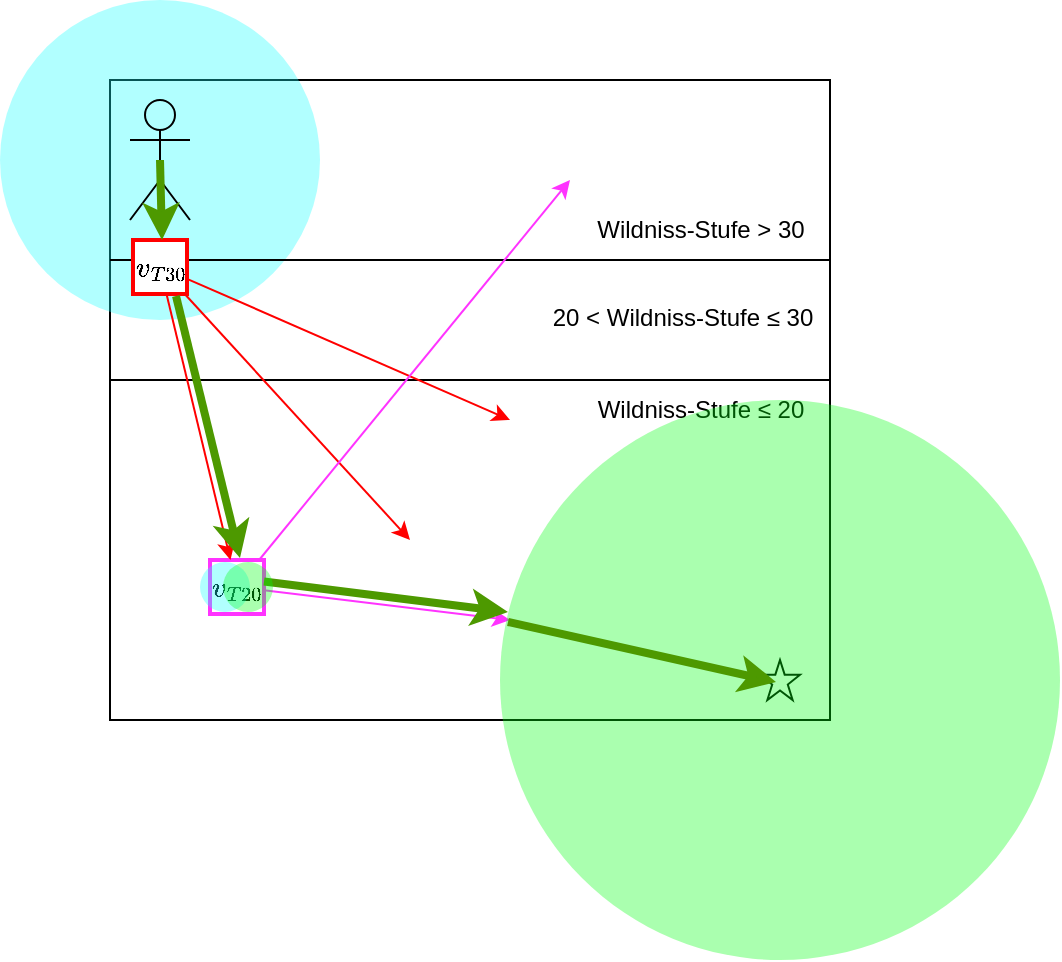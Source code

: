 <mxfile version="20.8.16" type="device"><diagram name="Page-1" id="SxaL3yo0hudAcyPlC9yZ"><mxGraphModel dx="675" dy="394" grid="1" gridSize="10" guides="1" tooltips="1" connect="1" arrows="1" fold="1" page="1" pageScale="1" pageWidth="850" pageHeight="1100" math="1" shadow="0"><root><mxCell id="0"/><mxCell id="1" parent="0"/><mxCell id="UOnJpsvzTDWiS-sRE4af-1" value="" style="rounded=0;whiteSpace=wrap;html=1;movable=1;resizable=1;rotatable=1;deletable=1;editable=1;connectable=1;" parent="1" vertex="1"><mxGeometry x="80" y="40" width="360" height="320" as="geometry"/></mxCell><mxCell id="uaTPWakBd8tU0xO8jPPb-11" value="" style="ellipse;whiteSpace=wrap;html=1;fillColor=#17FFFF55;strokeColor=none;" parent="1" vertex="1"><mxGeometry x="25" width="160" height="160" as="geometry"/></mxCell><mxCell id="UOnJpsvzTDWiS-sRE4af-3" value="" style="verticalLabelPosition=bottom;verticalAlign=top;html=1;shape=mxgraph.basic.star" parent="1" vertex="1"><mxGeometry x="405" y="330" width="20" height="20" as="geometry"/></mxCell><mxCell id="uaTPWakBd8tU0xO8jPPb-1" value="" style="endArrow=none;html=1;rounded=0;" parent="1" edge="1"><mxGeometry width="50" height="50" relative="1" as="geometry"><mxPoint x="80" y="130" as="sourcePoint"/><mxPoint x="440" y="130" as="targetPoint"/></mxGeometry></mxCell><mxCell id="uaTPWakBd8tU0xO8jPPb-2" value="" style="endArrow=none;html=1;rounded=0;" parent="1" edge="1"><mxGeometry width="50" height="50" relative="1" as="geometry"><mxPoint x="80" y="190" as="sourcePoint"/><mxPoint x="440" y="190" as="targetPoint"/></mxGeometry></mxCell><mxCell id="uaTPWakBd8tU0xO8jPPb-3" value="Wildniss-Stufe &amp;gt; 30" style="text;html=1;align=center;verticalAlign=middle;resizable=0;points=[];autosize=1;strokeColor=none;fillColor=none;" parent="1" vertex="1"><mxGeometry x="310" y="100" width="130" height="30" as="geometry"/></mxCell><mxCell id="uaTPWakBd8tU0xO8jPPb-4" value="Wildniss-Stufe&amp;nbsp;≤ 20" style="text;html=1;align=center;verticalAlign=middle;resizable=0;points=[];autosize=1;strokeColor=none;fillColor=none;" parent="1" vertex="1"><mxGeometry x="310" y="190" width="130" height="30" as="geometry"/></mxCell><mxCell id="uaTPWakBd8tU0xO8jPPb-5" value="20 &amp;lt; Wildniss-Stufe&amp;nbsp;≤ 30" style="text;html=1;align=center;verticalAlign=middle;resizable=0;points=[];autosize=1;strokeColor=none;fillColor=none;" parent="1" vertex="1"><mxGeometry x="291" y="144" width="150" height="30" as="geometry"/></mxCell><mxCell id="uaTPWakBd8tU0xO8jPPb-7" value="`v_(T30)`" style="rounded=0;whiteSpace=wrap;html=1;strokeColor=#FF0000;strokeWidth=2;" parent="1" vertex="1"><mxGeometry x="91.5" y="120" width="27" height="27" as="geometry"/></mxCell><mxCell id="uaTPWakBd8tU0xO8jPPb-8" value="`v_(T20)`" style="rounded=0;whiteSpace=wrap;html=1;strokeColor=#FF33FF;strokeWidth=2;" parent="1" vertex="1"><mxGeometry x="130" y="280" width="27" height="27" as="geometry"/></mxCell><mxCell id="UOnJpsvzTDWiS-sRE4af-7" style="edgeStyle=none;rounded=0;orthogonalLoop=1;jettySize=auto;html=1;strokeColor=#FF0000;" parent="1" source="uaTPWakBd8tU0xO8jPPb-7" target="uaTPWakBd8tU0xO8jPPb-8" edge="1"><mxGeometry relative="1" as="geometry"><mxPoint x="140" y="300" as="targetPoint"/></mxGeometry></mxCell><mxCell id="UOnJpsvzTDWiS-sRE4af-2" value="" style="shape=umlActor;verticalLabelPosition=bottom;verticalAlign=top;html=1;outlineConnect=0;fillColor=none;" parent="1" vertex="1"><mxGeometry x="90" y="50" width="30" height="60" as="geometry"/></mxCell><mxCell id="UOnJpsvzTDWiS-sRE4af-5" style="rounded=0;orthogonalLoop=1;jettySize=auto;html=1;strokeColor=#FF0000;" parent="1" source="uaTPWakBd8tU0xO8jPPb-7" edge="1"><mxGeometry relative="1" as="geometry"><mxPoint x="280" y="210" as="targetPoint"/></mxGeometry></mxCell><mxCell id="UOnJpsvzTDWiS-sRE4af-6" style="edgeStyle=none;rounded=0;orthogonalLoop=1;jettySize=auto;html=1;strokeColor=#FF0000;" parent="1" source="uaTPWakBd8tU0xO8jPPb-7" edge="1"><mxGeometry relative="1" as="geometry"><mxPoint x="230" y="270" as="targetPoint"/></mxGeometry></mxCell><mxCell id="UOnJpsvzTDWiS-sRE4af-8" style="edgeStyle=none;rounded=0;orthogonalLoop=1;jettySize=auto;html=1;strokeColor=#FF33FF;" parent="1" source="uaTPWakBd8tU0xO8jPPb-8" edge="1"><mxGeometry relative="1" as="geometry"><mxPoint x="280" y="310" as="targetPoint"/></mxGeometry></mxCell><mxCell id="UOnJpsvzTDWiS-sRE4af-4" value="" style="endArrow=classic;html=1;rounded=0;strokeColor=#FF33FF;" parent="1" source="uaTPWakBd8tU0xO8jPPb-8" edge="1"><mxGeometry width="50" height="50" relative="1" as="geometry"><mxPoint x="110" y="80" as="sourcePoint"/><mxPoint x="310" y="90" as="targetPoint"/></mxGeometry></mxCell><mxCell id="_ILMNL5PAPfYvJPJQDJp-2" value="" style="ellipse;whiteSpace=wrap;html=1;fillColor=#00FF1155;strokeColor=none;" parent="1" vertex="1"><mxGeometry x="275" y="200" width="280" height="280" as="geometry"/></mxCell><mxCell id="_ILMNL5PAPfYvJPJQDJp-4" style="edgeStyle=none;rounded=0;orthogonalLoop=1;jettySize=auto;html=1;strokeColor=#4D9900;strokeWidth=4;" parent="1" edge="1"><mxGeometry relative="1" as="geometry"><mxPoint x="106" y="120" as="targetPoint"/><mxPoint x="105" y="80" as="sourcePoint"/></mxGeometry></mxCell><mxCell id="_ILMNL5PAPfYvJPJQDJp-5" style="edgeStyle=none;rounded=0;orthogonalLoop=1;jettySize=auto;html=1;strokeColor=#4D9900;strokeWidth=4;" parent="1" edge="1"><mxGeometry relative="1" as="geometry"><mxPoint x="145" y="279" as="targetPoint"/><mxPoint x="113" y="148" as="sourcePoint"/></mxGeometry></mxCell><mxCell id="_ILMNL5PAPfYvJPJQDJp-6" style="edgeStyle=none;rounded=0;orthogonalLoop=1;jettySize=auto;html=1;strokeColor=#4D9900;strokeWidth=4;" parent="1" edge="1"><mxGeometry relative="1" as="geometry"><mxPoint x="279" y="306" as="targetPoint"/><mxPoint x="157.0" y="290.781" as="sourcePoint"/></mxGeometry></mxCell><mxCell id="_ILMNL5PAPfYvJPJQDJp-7" style="edgeStyle=none;rounded=0;orthogonalLoop=1;jettySize=auto;html=1;strokeColor=#4D9900;strokeWidth=4;" parent="1" edge="1"><mxGeometry relative="1" as="geometry"><mxPoint x="413" y="341" as="targetPoint"/><mxPoint x="279.0" y="311.001" as="sourcePoint"/></mxGeometry></mxCell><mxCell id="GTWGccb_vmY9BXbPWfom-2" value="" style="group" vertex="1" connectable="0" parent="1"><mxGeometry x="125" y="281" width="36.5" height="25" as="geometry"/></mxCell><mxCell id="uaTPWakBd8tU0xO8jPPb-14" value="" style="ellipse;whiteSpace=wrap;html=1;fillColor=#17FFFF55;strokeColor=none;" parent="GTWGccb_vmY9BXbPWfom-2" vertex="1"><mxGeometry width="25" height="25" as="geometry"/></mxCell><mxCell id="GTWGccb_vmY9BXbPWfom-1" value="" style="ellipse;whiteSpace=wrap;html=1;fillColor=#00FF1155;strokeColor=none;" vertex="1" parent="GTWGccb_vmY9BXbPWfom-2"><mxGeometry x="11.5" width="25" height="25" as="geometry"/></mxCell></root></mxGraphModel></diagram></mxfile>